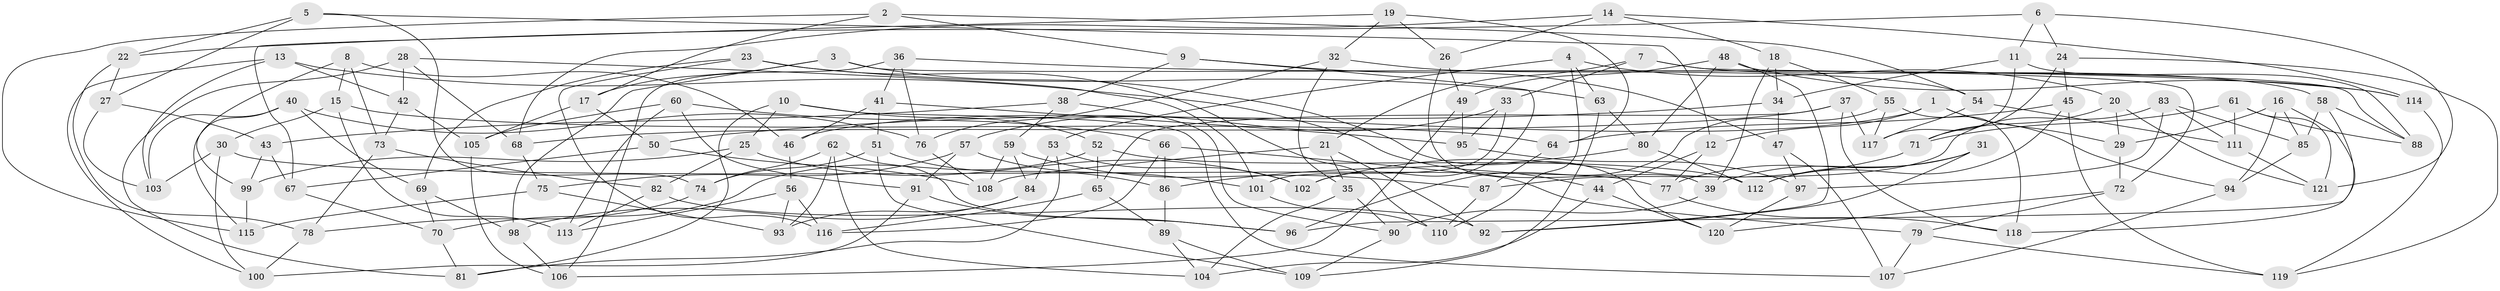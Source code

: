 // Generated by graph-tools (version 1.1) at 2025/16/03/09/25 04:16:43]
// undirected, 121 vertices, 242 edges
graph export_dot {
graph [start="1"]
  node [color=gray90,style=filled];
  1;
  2;
  3;
  4;
  5;
  6;
  7;
  8;
  9;
  10;
  11;
  12;
  13;
  14;
  15;
  16;
  17;
  18;
  19;
  20;
  21;
  22;
  23;
  24;
  25;
  26;
  27;
  28;
  29;
  30;
  31;
  32;
  33;
  34;
  35;
  36;
  37;
  38;
  39;
  40;
  41;
  42;
  43;
  44;
  45;
  46;
  47;
  48;
  49;
  50;
  51;
  52;
  53;
  54;
  55;
  56;
  57;
  58;
  59;
  60;
  61;
  62;
  63;
  64;
  65;
  66;
  67;
  68;
  69;
  70;
  71;
  72;
  73;
  74;
  75;
  76;
  77;
  78;
  79;
  80;
  81;
  82;
  83;
  84;
  85;
  86;
  87;
  88;
  89;
  90;
  91;
  92;
  93;
  94;
  95;
  96;
  97;
  98;
  99;
  100;
  101;
  102;
  103;
  104;
  105;
  106;
  107;
  108;
  109;
  110;
  111;
  112;
  113;
  114;
  115;
  116;
  117;
  118;
  119;
  120;
  121;
  1 -- 94;
  1 -- 12;
  1 -- 46;
  1 -- 29;
  2 -- 17;
  2 -- 54;
  2 -- 115;
  2 -- 9;
  3 -- 17;
  3 -- 88;
  3 -- 98;
  3 -- 120;
  4 -- 63;
  4 -- 110;
  4 -- 53;
  4 -- 20;
  5 -- 74;
  5 -- 27;
  5 -- 12;
  5 -- 22;
  6 -- 11;
  6 -- 22;
  6 -- 24;
  6 -- 121;
  7 -- 21;
  7 -- 58;
  7 -- 33;
  7 -- 72;
  8 -- 15;
  8 -- 46;
  8 -- 99;
  8 -- 73;
  9 -- 38;
  9 -- 47;
  9 -- 102;
  10 -- 52;
  10 -- 25;
  10 -- 81;
  10 -- 107;
  11 -- 34;
  11 -- 88;
  11 -- 117;
  12 -- 77;
  12 -- 44;
  13 -- 42;
  13 -- 44;
  13 -- 100;
  13 -- 103;
  14 -- 68;
  14 -- 114;
  14 -- 18;
  14 -- 26;
  15 -- 113;
  15 -- 64;
  15 -- 30;
  16 -- 118;
  16 -- 85;
  16 -- 94;
  16 -- 29;
  17 -- 50;
  17 -- 105;
  18 -- 34;
  18 -- 55;
  18 -- 39;
  19 -- 26;
  19 -- 67;
  19 -- 64;
  19 -- 32;
  20 -- 121;
  20 -- 29;
  20 -- 71;
  21 -- 92;
  21 -- 108;
  21 -- 35;
  22 -- 27;
  22 -- 78;
  23 -- 116;
  23 -- 110;
  23 -- 69;
  23 -- 63;
  24 -- 119;
  24 -- 45;
  24 -- 71;
  25 -- 82;
  25 -- 99;
  25 -- 102;
  26 -- 49;
  26 -- 39;
  27 -- 43;
  27 -- 103;
  28 -- 68;
  28 -- 81;
  28 -- 101;
  28 -- 42;
  29 -- 72;
  30 -- 100;
  30 -- 77;
  30 -- 103;
  31 -- 77;
  31 -- 92;
  31 -- 112;
  31 -- 39;
  32 -- 54;
  32 -- 76;
  32 -- 35;
  33 -- 95;
  33 -- 57;
  33 -- 101;
  34 -- 47;
  34 -- 50;
  35 -- 104;
  35 -- 90;
  36 -- 114;
  36 -- 76;
  36 -- 106;
  36 -- 41;
  37 -- 65;
  37 -- 118;
  37 -- 117;
  37 -- 68;
  38 -- 90;
  38 -- 43;
  38 -- 59;
  39 -- 90;
  40 -- 76;
  40 -- 69;
  40 -- 103;
  40 -- 115;
  41 -- 46;
  41 -- 51;
  41 -- 95;
  42 -- 105;
  42 -- 73;
  43 -- 99;
  43 -- 67;
  44 -- 120;
  44 -- 104;
  45 -- 64;
  45 -- 112;
  45 -- 119;
  46 -- 56;
  47 -- 97;
  47 -- 107;
  48 -- 80;
  48 -- 49;
  48 -- 92;
  48 -- 114;
  49 -- 106;
  49 -- 95;
  50 -- 67;
  50 -- 108;
  51 -- 86;
  51 -- 109;
  51 -- 74;
  52 -- 65;
  52 -- 112;
  52 -- 70;
  53 -- 102;
  53 -- 84;
  53 -- 81;
  54 -- 111;
  54 -- 117;
  55 -- 96;
  55 -- 118;
  55 -- 117;
  56 -- 93;
  56 -- 113;
  56 -- 116;
  57 -- 91;
  57 -- 101;
  57 -- 75;
  58 -- 96;
  58 -- 85;
  58 -- 88;
  59 -- 87;
  59 -- 84;
  59 -- 108;
  60 -- 91;
  60 -- 113;
  60 -- 105;
  60 -- 66;
  61 -- 88;
  61 -- 121;
  61 -- 71;
  61 -- 111;
  62 -- 93;
  62 -- 104;
  62 -- 74;
  62 -- 96;
  63 -- 80;
  63 -- 109;
  64 -- 87;
  65 -- 89;
  65 -- 116;
  66 -- 79;
  66 -- 116;
  66 -- 86;
  67 -- 70;
  68 -- 75;
  69 -- 70;
  69 -- 98;
  70 -- 81;
  71 -- 102;
  72 -- 79;
  72 -- 120;
  73 -- 82;
  73 -- 78;
  74 -- 78;
  75 -- 115;
  75 -- 93;
  76 -- 108;
  77 -- 118;
  78 -- 100;
  79 -- 107;
  79 -- 119;
  80 -- 112;
  80 -- 86;
  82 -- 113;
  82 -- 92;
  83 -- 97;
  83 -- 85;
  83 -- 87;
  83 -- 111;
  84 -- 98;
  84 -- 93;
  85 -- 94;
  86 -- 89;
  87 -- 110;
  89 -- 109;
  89 -- 104;
  90 -- 109;
  91 -- 96;
  91 -- 100;
  94 -- 107;
  95 -- 97;
  97 -- 120;
  98 -- 106;
  99 -- 115;
  101 -- 110;
  105 -- 106;
  111 -- 121;
  114 -- 119;
}
